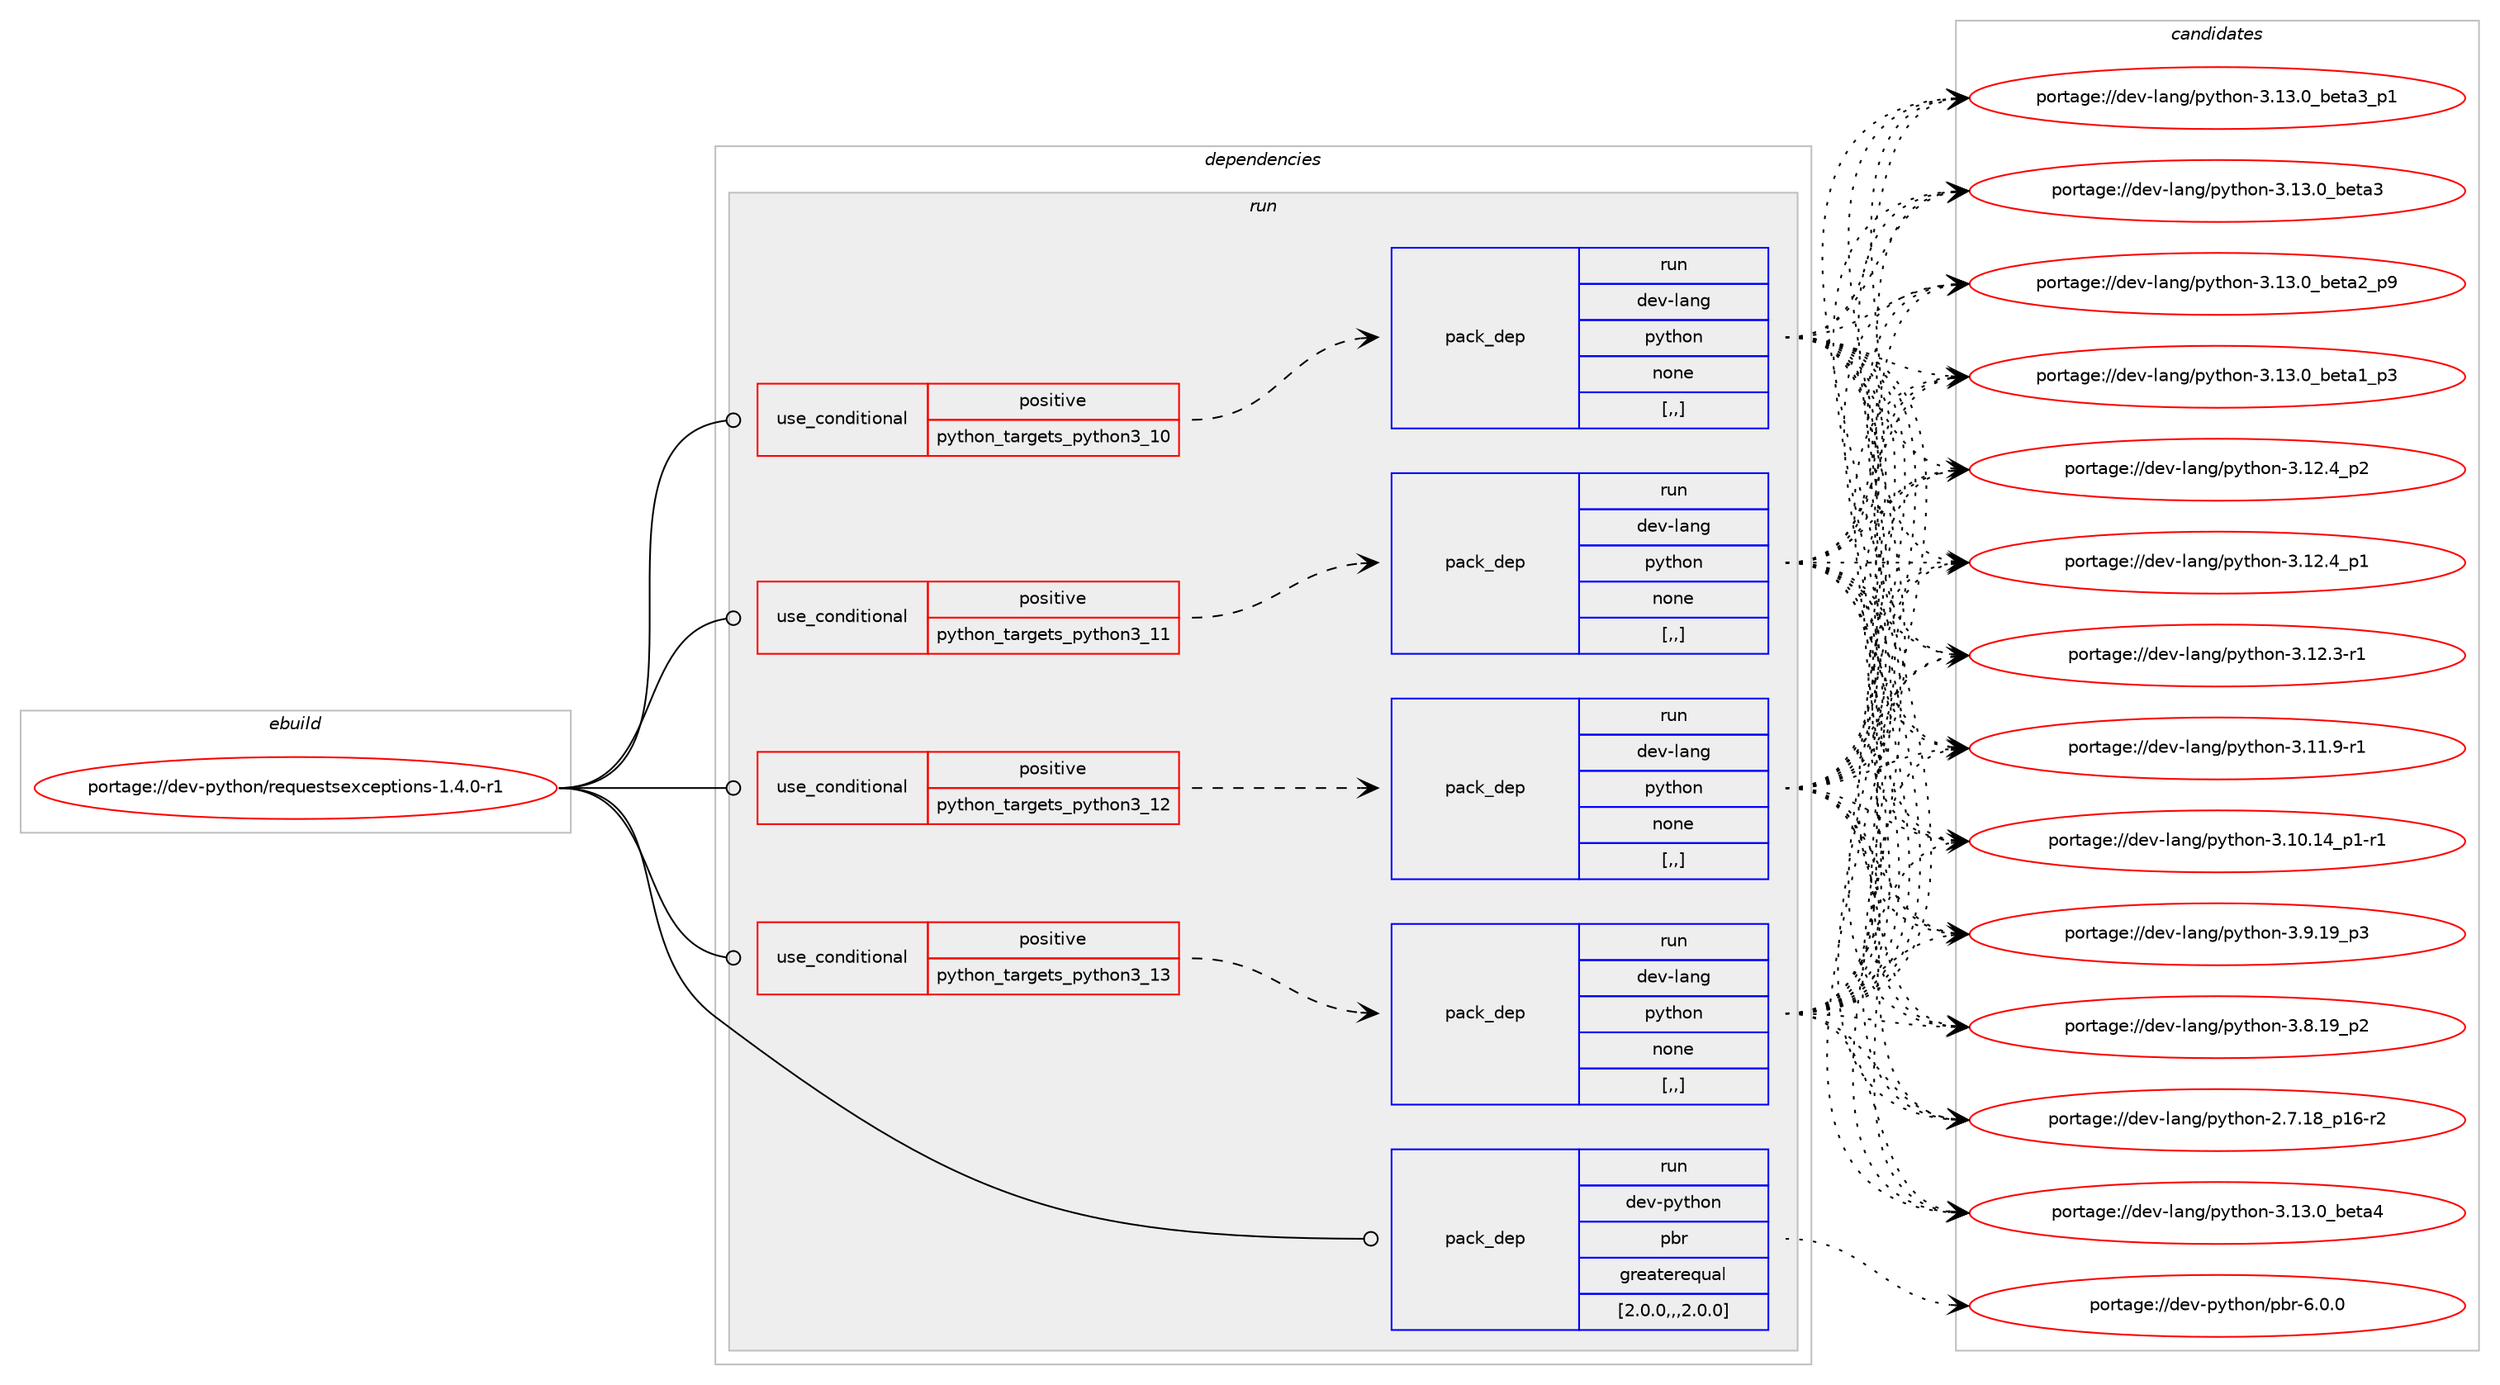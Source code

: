 digraph prolog {

# *************
# Graph options
# *************

newrank=true;
concentrate=true;
compound=true;
graph [rankdir=LR,fontname=Helvetica,fontsize=10,ranksep=1.5];#, ranksep=2.5, nodesep=0.2];
edge  [arrowhead=vee];
node  [fontname=Helvetica,fontsize=10];

# **********
# The ebuild
# **********

subgraph cluster_leftcol {
color=gray;
label=<<i>ebuild</i>>;
id [label="portage://dev-python/requestsexceptions-1.4.0-r1", color=red, width=4, href="../dev-python/requestsexceptions-1.4.0-r1.svg"];
}

# ****************
# The dependencies
# ****************

subgraph cluster_midcol {
color=gray;
label=<<i>dependencies</i>>;
subgraph cluster_compile {
fillcolor="#eeeeee";
style=filled;
label=<<i>compile</i>>;
}
subgraph cluster_compileandrun {
fillcolor="#eeeeee";
style=filled;
label=<<i>compile and run</i>>;
}
subgraph cluster_run {
fillcolor="#eeeeee";
style=filled;
label=<<i>run</i>>;
subgraph cond39092 {
dependency162224 [label=<<TABLE BORDER="0" CELLBORDER="1" CELLSPACING="0" CELLPADDING="4"><TR><TD ROWSPAN="3" CELLPADDING="10">use_conditional</TD></TR><TR><TD>positive</TD></TR><TR><TD>python_targets_python3_10</TD></TR></TABLE>>, shape=none, color=red];
subgraph pack121860 {
dependency162225 [label=<<TABLE BORDER="0" CELLBORDER="1" CELLSPACING="0" CELLPADDING="4" WIDTH="220"><TR><TD ROWSPAN="6" CELLPADDING="30">pack_dep</TD></TR><TR><TD WIDTH="110">run</TD></TR><TR><TD>dev-lang</TD></TR><TR><TD>python</TD></TR><TR><TD>none</TD></TR><TR><TD>[,,]</TD></TR></TABLE>>, shape=none, color=blue];
}
dependency162224:e -> dependency162225:w [weight=20,style="dashed",arrowhead="vee"];
}
id:e -> dependency162224:w [weight=20,style="solid",arrowhead="odot"];
subgraph cond39093 {
dependency162226 [label=<<TABLE BORDER="0" CELLBORDER="1" CELLSPACING="0" CELLPADDING="4"><TR><TD ROWSPAN="3" CELLPADDING="10">use_conditional</TD></TR><TR><TD>positive</TD></TR><TR><TD>python_targets_python3_11</TD></TR></TABLE>>, shape=none, color=red];
subgraph pack121861 {
dependency162227 [label=<<TABLE BORDER="0" CELLBORDER="1" CELLSPACING="0" CELLPADDING="4" WIDTH="220"><TR><TD ROWSPAN="6" CELLPADDING="30">pack_dep</TD></TR><TR><TD WIDTH="110">run</TD></TR><TR><TD>dev-lang</TD></TR><TR><TD>python</TD></TR><TR><TD>none</TD></TR><TR><TD>[,,]</TD></TR></TABLE>>, shape=none, color=blue];
}
dependency162226:e -> dependency162227:w [weight=20,style="dashed",arrowhead="vee"];
}
id:e -> dependency162226:w [weight=20,style="solid",arrowhead="odot"];
subgraph cond39094 {
dependency162228 [label=<<TABLE BORDER="0" CELLBORDER="1" CELLSPACING="0" CELLPADDING="4"><TR><TD ROWSPAN="3" CELLPADDING="10">use_conditional</TD></TR><TR><TD>positive</TD></TR><TR><TD>python_targets_python3_12</TD></TR></TABLE>>, shape=none, color=red];
subgraph pack121862 {
dependency162229 [label=<<TABLE BORDER="0" CELLBORDER="1" CELLSPACING="0" CELLPADDING="4" WIDTH="220"><TR><TD ROWSPAN="6" CELLPADDING="30">pack_dep</TD></TR><TR><TD WIDTH="110">run</TD></TR><TR><TD>dev-lang</TD></TR><TR><TD>python</TD></TR><TR><TD>none</TD></TR><TR><TD>[,,]</TD></TR></TABLE>>, shape=none, color=blue];
}
dependency162228:e -> dependency162229:w [weight=20,style="dashed",arrowhead="vee"];
}
id:e -> dependency162228:w [weight=20,style="solid",arrowhead="odot"];
subgraph cond39095 {
dependency162230 [label=<<TABLE BORDER="0" CELLBORDER="1" CELLSPACING="0" CELLPADDING="4"><TR><TD ROWSPAN="3" CELLPADDING="10">use_conditional</TD></TR><TR><TD>positive</TD></TR><TR><TD>python_targets_python3_13</TD></TR></TABLE>>, shape=none, color=red];
subgraph pack121863 {
dependency162231 [label=<<TABLE BORDER="0" CELLBORDER="1" CELLSPACING="0" CELLPADDING="4" WIDTH="220"><TR><TD ROWSPAN="6" CELLPADDING="30">pack_dep</TD></TR><TR><TD WIDTH="110">run</TD></TR><TR><TD>dev-lang</TD></TR><TR><TD>python</TD></TR><TR><TD>none</TD></TR><TR><TD>[,,]</TD></TR></TABLE>>, shape=none, color=blue];
}
dependency162230:e -> dependency162231:w [weight=20,style="dashed",arrowhead="vee"];
}
id:e -> dependency162230:w [weight=20,style="solid",arrowhead="odot"];
subgraph pack121864 {
dependency162232 [label=<<TABLE BORDER="0" CELLBORDER="1" CELLSPACING="0" CELLPADDING="4" WIDTH="220"><TR><TD ROWSPAN="6" CELLPADDING="30">pack_dep</TD></TR><TR><TD WIDTH="110">run</TD></TR><TR><TD>dev-python</TD></TR><TR><TD>pbr</TD></TR><TR><TD>greaterequal</TD></TR><TR><TD>[2.0.0,,,2.0.0]</TD></TR></TABLE>>, shape=none, color=blue];
}
id:e -> dependency162232:w [weight=20,style="solid",arrowhead="odot"];
}
}

# **************
# The candidates
# **************

subgraph cluster_choices {
rank=same;
color=gray;
label=<<i>candidates</i>>;

subgraph choice121860 {
color=black;
nodesep=1;
choice1001011184510897110103471121211161041111104551464951464895981011169752 [label="portage://dev-lang/python-3.13.0_beta4", color=red, width=4,href="../dev-lang/python-3.13.0_beta4.svg"];
choice10010111845108971101034711212111610411111045514649514648959810111697519511249 [label="portage://dev-lang/python-3.13.0_beta3_p1", color=red, width=4,href="../dev-lang/python-3.13.0_beta3_p1.svg"];
choice1001011184510897110103471121211161041111104551464951464895981011169751 [label="portage://dev-lang/python-3.13.0_beta3", color=red, width=4,href="../dev-lang/python-3.13.0_beta3.svg"];
choice10010111845108971101034711212111610411111045514649514648959810111697509511257 [label="portage://dev-lang/python-3.13.0_beta2_p9", color=red, width=4,href="../dev-lang/python-3.13.0_beta2_p9.svg"];
choice10010111845108971101034711212111610411111045514649514648959810111697499511251 [label="portage://dev-lang/python-3.13.0_beta1_p3", color=red, width=4,href="../dev-lang/python-3.13.0_beta1_p3.svg"];
choice100101118451089711010347112121116104111110455146495046529511250 [label="portage://dev-lang/python-3.12.4_p2", color=red, width=4,href="../dev-lang/python-3.12.4_p2.svg"];
choice100101118451089711010347112121116104111110455146495046529511249 [label="portage://dev-lang/python-3.12.4_p1", color=red, width=4,href="../dev-lang/python-3.12.4_p1.svg"];
choice100101118451089711010347112121116104111110455146495046514511449 [label="portage://dev-lang/python-3.12.3-r1", color=red, width=4,href="../dev-lang/python-3.12.3-r1.svg"];
choice100101118451089711010347112121116104111110455146494946574511449 [label="portage://dev-lang/python-3.11.9-r1", color=red, width=4,href="../dev-lang/python-3.11.9-r1.svg"];
choice100101118451089711010347112121116104111110455146494846495295112494511449 [label="portage://dev-lang/python-3.10.14_p1-r1", color=red, width=4,href="../dev-lang/python-3.10.14_p1-r1.svg"];
choice100101118451089711010347112121116104111110455146574649579511251 [label="portage://dev-lang/python-3.9.19_p3", color=red, width=4,href="../dev-lang/python-3.9.19_p3.svg"];
choice100101118451089711010347112121116104111110455146564649579511250 [label="portage://dev-lang/python-3.8.19_p2", color=red, width=4,href="../dev-lang/python-3.8.19_p2.svg"];
choice100101118451089711010347112121116104111110455046554649569511249544511450 [label="portage://dev-lang/python-2.7.18_p16-r2", color=red, width=4,href="../dev-lang/python-2.7.18_p16-r2.svg"];
dependency162225:e -> choice1001011184510897110103471121211161041111104551464951464895981011169752:w [style=dotted,weight="100"];
dependency162225:e -> choice10010111845108971101034711212111610411111045514649514648959810111697519511249:w [style=dotted,weight="100"];
dependency162225:e -> choice1001011184510897110103471121211161041111104551464951464895981011169751:w [style=dotted,weight="100"];
dependency162225:e -> choice10010111845108971101034711212111610411111045514649514648959810111697509511257:w [style=dotted,weight="100"];
dependency162225:e -> choice10010111845108971101034711212111610411111045514649514648959810111697499511251:w [style=dotted,weight="100"];
dependency162225:e -> choice100101118451089711010347112121116104111110455146495046529511250:w [style=dotted,weight="100"];
dependency162225:e -> choice100101118451089711010347112121116104111110455146495046529511249:w [style=dotted,weight="100"];
dependency162225:e -> choice100101118451089711010347112121116104111110455146495046514511449:w [style=dotted,weight="100"];
dependency162225:e -> choice100101118451089711010347112121116104111110455146494946574511449:w [style=dotted,weight="100"];
dependency162225:e -> choice100101118451089711010347112121116104111110455146494846495295112494511449:w [style=dotted,weight="100"];
dependency162225:e -> choice100101118451089711010347112121116104111110455146574649579511251:w [style=dotted,weight="100"];
dependency162225:e -> choice100101118451089711010347112121116104111110455146564649579511250:w [style=dotted,weight="100"];
dependency162225:e -> choice100101118451089711010347112121116104111110455046554649569511249544511450:w [style=dotted,weight="100"];
}
subgraph choice121861 {
color=black;
nodesep=1;
choice1001011184510897110103471121211161041111104551464951464895981011169752 [label="portage://dev-lang/python-3.13.0_beta4", color=red, width=4,href="../dev-lang/python-3.13.0_beta4.svg"];
choice10010111845108971101034711212111610411111045514649514648959810111697519511249 [label="portage://dev-lang/python-3.13.0_beta3_p1", color=red, width=4,href="../dev-lang/python-3.13.0_beta3_p1.svg"];
choice1001011184510897110103471121211161041111104551464951464895981011169751 [label="portage://dev-lang/python-3.13.0_beta3", color=red, width=4,href="../dev-lang/python-3.13.0_beta3.svg"];
choice10010111845108971101034711212111610411111045514649514648959810111697509511257 [label="portage://dev-lang/python-3.13.0_beta2_p9", color=red, width=4,href="../dev-lang/python-3.13.0_beta2_p9.svg"];
choice10010111845108971101034711212111610411111045514649514648959810111697499511251 [label="portage://dev-lang/python-3.13.0_beta1_p3", color=red, width=4,href="../dev-lang/python-3.13.0_beta1_p3.svg"];
choice100101118451089711010347112121116104111110455146495046529511250 [label="portage://dev-lang/python-3.12.4_p2", color=red, width=4,href="../dev-lang/python-3.12.4_p2.svg"];
choice100101118451089711010347112121116104111110455146495046529511249 [label="portage://dev-lang/python-3.12.4_p1", color=red, width=4,href="../dev-lang/python-3.12.4_p1.svg"];
choice100101118451089711010347112121116104111110455146495046514511449 [label="portage://dev-lang/python-3.12.3-r1", color=red, width=4,href="../dev-lang/python-3.12.3-r1.svg"];
choice100101118451089711010347112121116104111110455146494946574511449 [label="portage://dev-lang/python-3.11.9-r1", color=red, width=4,href="../dev-lang/python-3.11.9-r1.svg"];
choice100101118451089711010347112121116104111110455146494846495295112494511449 [label="portage://dev-lang/python-3.10.14_p1-r1", color=red, width=4,href="../dev-lang/python-3.10.14_p1-r1.svg"];
choice100101118451089711010347112121116104111110455146574649579511251 [label="portage://dev-lang/python-3.9.19_p3", color=red, width=4,href="../dev-lang/python-3.9.19_p3.svg"];
choice100101118451089711010347112121116104111110455146564649579511250 [label="portage://dev-lang/python-3.8.19_p2", color=red, width=4,href="../dev-lang/python-3.8.19_p2.svg"];
choice100101118451089711010347112121116104111110455046554649569511249544511450 [label="portage://dev-lang/python-2.7.18_p16-r2", color=red, width=4,href="../dev-lang/python-2.7.18_p16-r2.svg"];
dependency162227:e -> choice1001011184510897110103471121211161041111104551464951464895981011169752:w [style=dotted,weight="100"];
dependency162227:e -> choice10010111845108971101034711212111610411111045514649514648959810111697519511249:w [style=dotted,weight="100"];
dependency162227:e -> choice1001011184510897110103471121211161041111104551464951464895981011169751:w [style=dotted,weight="100"];
dependency162227:e -> choice10010111845108971101034711212111610411111045514649514648959810111697509511257:w [style=dotted,weight="100"];
dependency162227:e -> choice10010111845108971101034711212111610411111045514649514648959810111697499511251:w [style=dotted,weight="100"];
dependency162227:e -> choice100101118451089711010347112121116104111110455146495046529511250:w [style=dotted,weight="100"];
dependency162227:e -> choice100101118451089711010347112121116104111110455146495046529511249:w [style=dotted,weight="100"];
dependency162227:e -> choice100101118451089711010347112121116104111110455146495046514511449:w [style=dotted,weight="100"];
dependency162227:e -> choice100101118451089711010347112121116104111110455146494946574511449:w [style=dotted,weight="100"];
dependency162227:e -> choice100101118451089711010347112121116104111110455146494846495295112494511449:w [style=dotted,weight="100"];
dependency162227:e -> choice100101118451089711010347112121116104111110455146574649579511251:w [style=dotted,weight="100"];
dependency162227:e -> choice100101118451089711010347112121116104111110455146564649579511250:w [style=dotted,weight="100"];
dependency162227:e -> choice100101118451089711010347112121116104111110455046554649569511249544511450:w [style=dotted,weight="100"];
}
subgraph choice121862 {
color=black;
nodesep=1;
choice1001011184510897110103471121211161041111104551464951464895981011169752 [label="portage://dev-lang/python-3.13.0_beta4", color=red, width=4,href="../dev-lang/python-3.13.0_beta4.svg"];
choice10010111845108971101034711212111610411111045514649514648959810111697519511249 [label="portage://dev-lang/python-3.13.0_beta3_p1", color=red, width=4,href="../dev-lang/python-3.13.0_beta3_p1.svg"];
choice1001011184510897110103471121211161041111104551464951464895981011169751 [label="portage://dev-lang/python-3.13.0_beta3", color=red, width=4,href="../dev-lang/python-3.13.0_beta3.svg"];
choice10010111845108971101034711212111610411111045514649514648959810111697509511257 [label="portage://dev-lang/python-3.13.0_beta2_p9", color=red, width=4,href="../dev-lang/python-3.13.0_beta2_p9.svg"];
choice10010111845108971101034711212111610411111045514649514648959810111697499511251 [label="portage://dev-lang/python-3.13.0_beta1_p3", color=red, width=4,href="../dev-lang/python-3.13.0_beta1_p3.svg"];
choice100101118451089711010347112121116104111110455146495046529511250 [label="portage://dev-lang/python-3.12.4_p2", color=red, width=4,href="../dev-lang/python-3.12.4_p2.svg"];
choice100101118451089711010347112121116104111110455146495046529511249 [label="portage://dev-lang/python-3.12.4_p1", color=red, width=4,href="../dev-lang/python-3.12.4_p1.svg"];
choice100101118451089711010347112121116104111110455146495046514511449 [label="portage://dev-lang/python-3.12.3-r1", color=red, width=4,href="../dev-lang/python-3.12.3-r1.svg"];
choice100101118451089711010347112121116104111110455146494946574511449 [label="portage://dev-lang/python-3.11.9-r1", color=red, width=4,href="../dev-lang/python-3.11.9-r1.svg"];
choice100101118451089711010347112121116104111110455146494846495295112494511449 [label="portage://dev-lang/python-3.10.14_p1-r1", color=red, width=4,href="../dev-lang/python-3.10.14_p1-r1.svg"];
choice100101118451089711010347112121116104111110455146574649579511251 [label="portage://dev-lang/python-3.9.19_p3", color=red, width=4,href="../dev-lang/python-3.9.19_p3.svg"];
choice100101118451089711010347112121116104111110455146564649579511250 [label="portage://dev-lang/python-3.8.19_p2", color=red, width=4,href="../dev-lang/python-3.8.19_p2.svg"];
choice100101118451089711010347112121116104111110455046554649569511249544511450 [label="portage://dev-lang/python-2.7.18_p16-r2", color=red, width=4,href="../dev-lang/python-2.7.18_p16-r2.svg"];
dependency162229:e -> choice1001011184510897110103471121211161041111104551464951464895981011169752:w [style=dotted,weight="100"];
dependency162229:e -> choice10010111845108971101034711212111610411111045514649514648959810111697519511249:w [style=dotted,weight="100"];
dependency162229:e -> choice1001011184510897110103471121211161041111104551464951464895981011169751:w [style=dotted,weight="100"];
dependency162229:e -> choice10010111845108971101034711212111610411111045514649514648959810111697509511257:w [style=dotted,weight="100"];
dependency162229:e -> choice10010111845108971101034711212111610411111045514649514648959810111697499511251:w [style=dotted,weight="100"];
dependency162229:e -> choice100101118451089711010347112121116104111110455146495046529511250:w [style=dotted,weight="100"];
dependency162229:e -> choice100101118451089711010347112121116104111110455146495046529511249:w [style=dotted,weight="100"];
dependency162229:e -> choice100101118451089711010347112121116104111110455146495046514511449:w [style=dotted,weight="100"];
dependency162229:e -> choice100101118451089711010347112121116104111110455146494946574511449:w [style=dotted,weight="100"];
dependency162229:e -> choice100101118451089711010347112121116104111110455146494846495295112494511449:w [style=dotted,weight="100"];
dependency162229:e -> choice100101118451089711010347112121116104111110455146574649579511251:w [style=dotted,weight="100"];
dependency162229:e -> choice100101118451089711010347112121116104111110455146564649579511250:w [style=dotted,weight="100"];
dependency162229:e -> choice100101118451089711010347112121116104111110455046554649569511249544511450:w [style=dotted,weight="100"];
}
subgraph choice121863 {
color=black;
nodesep=1;
choice1001011184510897110103471121211161041111104551464951464895981011169752 [label="portage://dev-lang/python-3.13.0_beta4", color=red, width=4,href="../dev-lang/python-3.13.0_beta4.svg"];
choice10010111845108971101034711212111610411111045514649514648959810111697519511249 [label="portage://dev-lang/python-3.13.0_beta3_p1", color=red, width=4,href="../dev-lang/python-3.13.0_beta3_p1.svg"];
choice1001011184510897110103471121211161041111104551464951464895981011169751 [label="portage://dev-lang/python-3.13.0_beta3", color=red, width=4,href="../dev-lang/python-3.13.0_beta3.svg"];
choice10010111845108971101034711212111610411111045514649514648959810111697509511257 [label="portage://dev-lang/python-3.13.0_beta2_p9", color=red, width=4,href="../dev-lang/python-3.13.0_beta2_p9.svg"];
choice10010111845108971101034711212111610411111045514649514648959810111697499511251 [label="portage://dev-lang/python-3.13.0_beta1_p3", color=red, width=4,href="../dev-lang/python-3.13.0_beta1_p3.svg"];
choice100101118451089711010347112121116104111110455146495046529511250 [label="portage://dev-lang/python-3.12.4_p2", color=red, width=4,href="../dev-lang/python-3.12.4_p2.svg"];
choice100101118451089711010347112121116104111110455146495046529511249 [label="portage://dev-lang/python-3.12.4_p1", color=red, width=4,href="../dev-lang/python-3.12.4_p1.svg"];
choice100101118451089711010347112121116104111110455146495046514511449 [label="portage://dev-lang/python-3.12.3-r1", color=red, width=4,href="../dev-lang/python-3.12.3-r1.svg"];
choice100101118451089711010347112121116104111110455146494946574511449 [label="portage://dev-lang/python-3.11.9-r1", color=red, width=4,href="../dev-lang/python-3.11.9-r1.svg"];
choice100101118451089711010347112121116104111110455146494846495295112494511449 [label="portage://dev-lang/python-3.10.14_p1-r1", color=red, width=4,href="../dev-lang/python-3.10.14_p1-r1.svg"];
choice100101118451089711010347112121116104111110455146574649579511251 [label="portage://dev-lang/python-3.9.19_p3", color=red, width=4,href="../dev-lang/python-3.9.19_p3.svg"];
choice100101118451089711010347112121116104111110455146564649579511250 [label="portage://dev-lang/python-3.8.19_p2", color=red, width=4,href="../dev-lang/python-3.8.19_p2.svg"];
choice100101118451089711010347112121116104111110455046554649569511249544511450 [label="portage://dev-lang/python-2.7.18_p16-r2", color=red, width=4,href="../dev-lang/python-2.7.18_p16-r2.svg"];
dependency162231:e -> choice1001011184510897110103471121211161041111104551464951464895981011169752:w [style=dotted,weight="100"];
dependency162231:e -> choice10010111845108971101034711212111610411111045514649514648959810111697519511249:w [style=dotted,weight="100"];
dependency162231:e -> choice1001011184510897110103471121211161041111104551464951464895981011169751:w [style=dotted,weight="100"];
dependency162231:e -> choice10010111845108971101034711212111610411111045514649514648959810111697509511257:w [style=dotted,weight="100"];
dependency162231:e -> choice10010111845108971101034711212111610411111045514649514648959810111697499511251:w [style=dotted,weight="100"];
dependency162231:e -> choice100101118451089711010347112121116104111110455146495046529511250:w [style=dotted,weight="100"];
dependency162231:e -> choice100101118451089711010347112121116104111110455146495046529511249:w [style=dotted,weight="100"];
dependency162231:e -> choice100101118451089711010347112121116104111110455146495046514511449:w [style=dotted,weight="100"];
dependency162231:e -> choice100101118451089711010347112121116104111110455146494946574511449:w [style=dotted,weight="100"];
dependency162231:e -> choice100101118451089711010347112121116104111110455146494846495295112494511449:w [style=dotted,weight="100"];
dependency162231:e -> choice100101118451089711010347112121116104111110455146574649579511251:w [style=dotted,weight="100"];
dependency162231:e -> choice100101118451089711010347112121116104111110455146564649579511250:w [style=dotted,weight="100"];
dependency162231:e -> choice100101118451089711010347112121116104111110455046554649569511249544511450:w [style=dotted,weight="100"];
}
subgraph choice121864 {
color=black;
nodesep=1;
choice100101118451121211161041111104711298114455446484648 [label="portage://dev-python/pbr-6.0.0", color=red, width=4,href="../dev-python/pbr-6.0.0.svg"];
dependency162232:e -> choice100101118451121211161041111104711298114455446484648:w [style=dotted,weight="100"];
}
}

}
